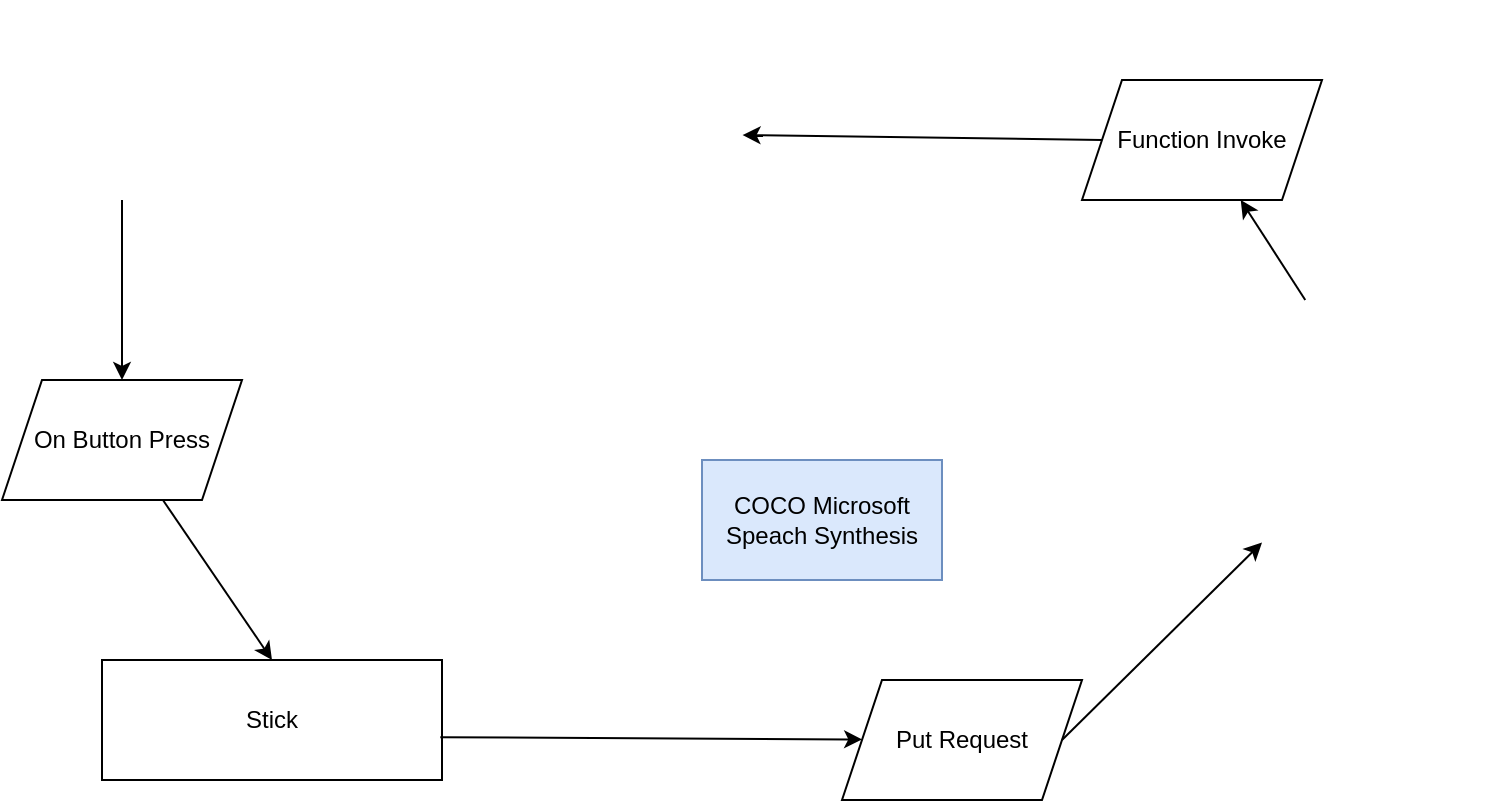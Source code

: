 <mxfile version="17.1.3" type="github"><diagram id="_oih3TUk36DtWug1QCqF" name="Page-1"><mxGraphModel dx="1038" dy="489" grid="1" gridSize="10" guides="1" tooltips="1" connect="1" arrows="1" fold="1" page="1" pageScale="1" pageWidth="827" pageHeight="1169" math="0" shadow="0"><root><mxCell id="0"/><mxCell id="1" parent="0"/><mxCell id="aw_snf1Mt2_Lha6It4zL-1" value="" style="shape=image;verticalLabelPosition=bottom;labelBackgroundColor=default;verticalAlign=top;aspect=fixed;imageAspect=0;image=https://icon-library.com/images/person-icon-png-transparent/person-icon-png-transparent-15.jpg;" vertex="1" parent="1"><mxGeometry x="50" y="30" width="100" height="100" as="geometry"/></mxCell><mxCell id="aw_snf1Mt2_Lha6It4zL-2" value="" style="endArrow=classic;html=1;rounded=0;exitX=0.5;exitY=1;exitDx=0;exitDy=0;entryX=0.5;entryY=0;entryDx=0;entryDy=0;" edge="1" parent="1" source="aw_snf1Mt2_Lha6It4zL-1" target="aw_snf1Mt2_Lha6It4zL-15"><mxGeometry width="50" height="50" relative="1" as="geometry"><mxPoint x="110" y="280" as="sourcePoint"/><mxPoint x="120" y="240" as="targetPoint"/></mxGeometry></mxCell><mxCell id="aw_snf1Mt2_Lha6It4zL-3" value="Stick" style="rounded=0;whiteSpace=wrap;html=1;" vertex="1" parent="1"><mxGeometry x="90" y="360" width="170" height="60" as="geometry"/></mxCell><mxCell id="aw_snf1Mt2_Lha6It4zL-5" value="" style="shape=image;verticalLabelPosition=bottom;labelBackgroundColor=default;verticalAlign=top;aspect=fixed;imageAspect=0;image=https://www.svgrepo.com/show/31366/mobile-phone-design.svg;" vertex="1" parent="1"><mxGeometry x="250" y="40" width="240" height="240" as="geometry"/></mxCell><mxCell id="aw_snf1Mt2_Lha6It4zL-6" value="" style="shape=image;verticalLabelPosition=bottom;labelBackgroundColor=default;verticalAlign=top;aspect=fixed;imageAspect=0;image=https://upload.wikimedia.org/wikipedia/commons/thumb/a/a7/React-icon.svg/2300px-React-icon.svg.png;" vertex="1" parent="1"><mxGeometry x="329.73" y="80" width="80.53" height="70" as="geometry"/></mxCell><mxCell id="aw_snf1Mt2_Lha6It4zL-7" value="" style="shape=image;verticalLabelPosition=bottom;labelBackgroundColor=default;verticalAlign=top;aspect=fixed;imageAspect=0;image=https://img.icons8.com/color/480/tensorflow.png;" vertex="1" parent="1"><mxGeometry x="325.26" y="150" width="85" height="85" as="geometry"/></mxCell><mxCell id="aw_snf1Mt2_Lha6It4zL-8" value="COCO Microsoft&lt;br&gt;Speach Synthesis" style="rounded=0;whiteSpace=wrap;html=1;fillColor=#dae8fc;strokeColor=#6c8ebf;" vertex="1" parent="1"><mxGeometry x="390" y="260" width="120" height="60" as="geometry"/></mxCell><mxCell id="aw_snf1Mt2_Lha6It4zL-9" value="" style="endArrow=classic;html=1;rounded=0;exitX=0.995;exitY=0.643;exitDx=0;exitDy=0;exitPerimeter=0;" edge="1" parent="1" source="aw_snf1Mt2_Lha6It4zL-3" target="aw_snf1Mt2_Lha6It4zL-17"><mxGeometry width="50" height="50" relative="1" as="geometry"><mxPoint x="400" y="300" as="sourcePoint"/><mxPoint x="580" y="390" as="targetPoint"/></mxGeometry></mxCell><mxCell id="aw_snf1Mt2_Lha6It4zL-12" value="" style="shape=image;verticalLabelPosition=bottom;labelBackgroundColor=default;verticalAlign=top;aspect=fixed;imageAspect=0;image=https://cdn4.iconfinder.com/data/icons/google-i-o-2016/512/google_firebase-2-512.png;" vertex="1" parent="1"><mxGeometry x="670" y="180" width="122" height="122" as="geometry"/></mxCell><mxCell id="aw_snf1Mt2_Lha6It4zL-13" value="" style="endArrow=classic;html=1;rounded=0;" edge="1" parent="1" source="aw_snf1Mt2_Lha6It4zL-12" target="aw_snf1Mt2_Lha6It4zL-19"><mxGeometry width="50" height="50" relative="1" as="geometry"><mxPoint x="610" y="290" as="sourcePoint"/><mxPoint x="600" y="170" as="targetPoint"/></mxGeometry></mxCell><mxCell id="aw_snf1Mt2_Lha6It4zL-15" value="On Button Press" style="shape=parallelogram;perimeter=parallelogramPerimeter;whiteSpace=wrap;html=1;fixedSize=1;" vertex="1" parent="1"><mxGeometry x="40" y="220" width="120" height="60" as="geometry"/></mxCell><mxCell id="aw_snf1Mt2_Lha6It4zL-16" value="" style="endArrow=classic;html=1;rounded=0;entryX=0.5;entryY=0;entryDx=0;entryDy=0;" edge="1" parent="1" source="aw_snf1Mt2_Lha6It4zL-15" target="aw_snf1Mt2_Lha6It4zL-3"><mxGeometry width="50" height="50" relative="1" as="geometry"><mxPoint x="180" y="330" as="sourcePoint"/><mxPoint x="180" y="350.711" as="targetPoint"/></mxGeometry></mxCell><mxCell id="aw_snf1Mt2_Lha6It4zL-17" value="Put Request" style="shape=parallelogram;perimeter=parallelogramPerimeter;whiteSpace=wrap;html=1;fixedSize=1;" vertex="1" parent="1"><mxGeometry x="460" y="370" width="120" height="60" as="geometry"/></mxCell><mxCell id="aw_snf1Mt2_Lha6It4zL-18" value="" style="endArrow=classic;html=1;rounded=0;exitX=1;exitY=0.5;exitDx=0;exitDy=0;" edge="1" parent="1" source="aw_snf1Mt2_Lha6It4zL-17" target="aw_snf1Mt2_Lha6It4zL-12"><mxGeometry width="50" height="50" relative="1" as="geometry"><mxPoint x="630" y="440" as="sourcePoint"/><mxPoint x="680" y="390" as="targetPoint"/></mxGeometry></mxCell><mxCell id="aw_snf1Mt2_Lha6It4zL-19" value="Function Invoke" style="shape=parallelogram;perimeter=parallelogramPerimeter;whiteSpace=wrap;html=1;fixedSize=1;" vertex="1" parent="1"><mxGeometry x="580" y="70" width="120" height="60" as="geometry"/></mxCell><mxCell id="aw_snf1Mt2_Lha6It4zL-20" value="" style="endArrow=classic;html=1;rounded=0;exitX=0;exitY=0.5;exitDx=0;exitDy=0;entryX=1;entryY=0.25;entryDx=0;entryDy=0;" edge="1" parent="1" source="aw_snf1Mt2_Lha6It4zL-19" target="aw_snf1Mt2_Lha6It4zL-6"><mxGeometry width="50" height="50" relative="1" as="geometry"><mxPoint x="340" y="300" as="sourcePoint"/><mxPoint x="390" y="250" as="targetPoint"/></mxGeometry></mxCell><mxCell id="aw_snf1Mt2_Lha6It4zL-21" value="" style="shape=image;verticalLabelPosition=bottom;labelBackgroundColor=default;verticalAlign=top;aspect=fixed;imageAspect=0;image=https://upload.wikimedia.org/wikipedia/commons/2/21/Speaker_Icon.svg;rotation=90;direction=south;" vertex="1" parent="1"><mxGeometry x="160" y="40" width="120" height="120" as="geometry"/></mxCell></root></mxGraphModel></diagram></mxfile>